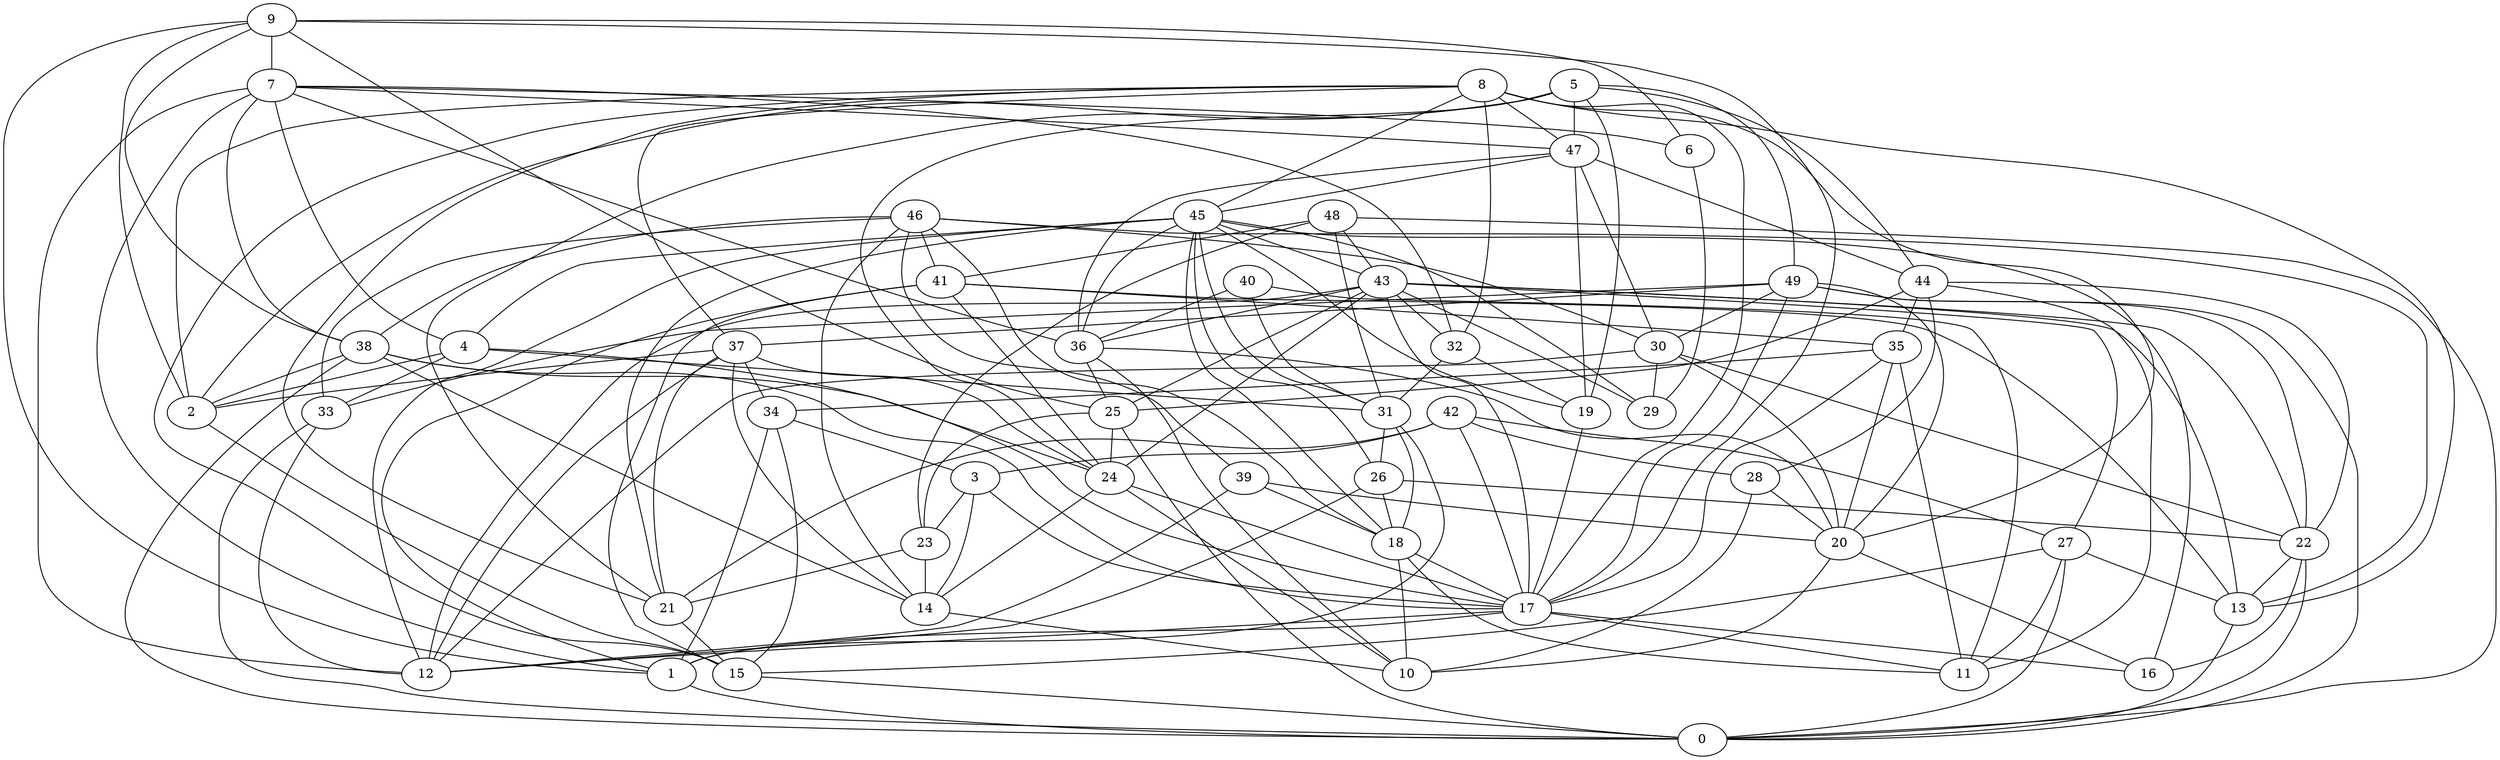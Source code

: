 digraph GG_graph {

subgraph G_graph {
edge [color = black]
"20" -> "10" [dir = none]
"20" -> "16" [dir = none]
"19" -> "17" [dir = none]
"48" -> "31" [dir = none]
"48" -> "43" [dir = none]
"48" -> "0" [dir = none]
"9" -> "6" [dir = none]
"9" -> "1" [dir = none]
"9" -> "17" [dir = none]
"9" -> "7" [dir = none]
"9" -> "2" [dir = none]
"47" -> "36" [dir = none]
"47" -> "44" [dir = none]
"47" -> "19" [dir = none]
"23" -> "14" [dir = none]
"21" -> "15" [dir = none]
"31" -> "26" [dir = none]
"14" -> "10" [dir = none]
"34" -> "3" [dir = none]
"34" -> "1" [dir = none]
"8" -> "47" [dir = none]
"8" -> "32" [dir = none]
"8" -> "21" [dir = none]
"8" -> "37" [dir = none]
"8" -> "20" [dir = none]
"8" -> "17" [dir = none]
"8" -> "15" [dir = none]
"8" -> "45" [dir = none]
"8" -> "2" [dir = none]
"8" -> "13" [dir = none]
"38" -> "2" [dir = none]
"38" -> "0" [dir = none]
"38" -> "14" [dir = none]
"38" -> "17" [dir = none]
"38" -> "24" [dir = none]
"2" -> "15" [dir = none]
"25" -> "24" [dir = none]
"25" -> "0" [dir = none]
"25" -> "23" [dir = none]
"22" -> "13" [dir = none]
"22" -> "16" [dir = none]
"22" -> "0" [dir = none]
"3" -> "14" [dir = none]
"3" -> "17" [dir = none]
"3" -> "23" [dir = none]
"6" -> "29" [dir = none]
"30" -> "12" [dir = none]
"30" -> "22" [dir = none]
"30" -> "20" [dir = none]
"30" -> "29" [dir = none]
"45" -> "29" [dir = none]
"45" -> "18" [dir = none]
"45" -> "12" [dir = none]
"45" -> "4" [dir = none]
"45" -> "43" [dir = none]
"45" -> "19" [dir = none]
"45" -> "26" [dir = none]
"45" -> "36" [dir = none]
"45" -> "21" [dir = none]
"45" -> "16" [dir = none]
"45" -> "31" [dir = none]
"32" -> "31" [dir = none]
"26" -> "18" [dir = none]
"26" -> "12" [dir = none]
"26" -> "22" [dir = none]
"37" -> "2" [dir = none]
"37" -> "34" [dir = none]
"37" -> "14" [dir = none]
"37" -> "24" [dir = none]
"37" -> "21" [dir = none]
"7" -> "1" [dir = none]
"7" -> "38" [dir = none]
"7" -> "6" [dir = none]
"7" -> "32" [dir = none]
"7" -> "4" [dir = none]
"7" -> "47" [dir = none]
"7" -> "36" [dir = none]
"7" -> "12" [dir = none]
"46" -> "33" [dir = none]
"46" -> "41" [dir = none]
"46" -> "18" [dir = none]
"46" -> "30" [dir = none]
"46" -> "39" [dir = none]
"46" -> "14" [dir = none]
"43" -> "12" [dir = none]
"43" -> "29" [dir = none]
"43" -> "25" [dir = none]
"43" -> "13" [dir = none]
"43" -> "27" [dir = none]
"43" -> "17" [dir = none]
"43" -> "24" [dir = none]
"43" -> "22" [dir = none]
"43" -> "36" [dir = none]
"1" -> "0" [dir = none]
"36" -> "20" [dir = none]
"36" -> "10" [dir = none]
"36" -> "25" [dir = none]
"5" -> "44" [dir = none]
"5" -> "47" [dir = none]
"5" -> "49" [dir = none]
"5" -> "21" [dir = none]
"5" -> "24" [dir = none]
"28" -> "20" [dir = none]
"28" -> "10" [dir = none]
"41" -> "35" [dir = none]
"41" -> "13" [dir = none]
"41" -> "24" [dir = none]
"35" -> "11" [dir = none]
"35" -> "20" [dir = none]
"35" -> "34" [dir = none]
"27" -> "13" [dir = none]
"27" -> "11" [dir = none]
"27" -> "0" [dir = none]
"27" -> "15" [dir = none]
"24" -> "17" [dir = none]
"42" -> "3" [dir = none]
"42" -> "21" [dir = none]
"42" -> "17" [dir = none]
"42" -> "27" [dir = none]
"49" -> "37" [dir = none]
"49" -> "20" [dir = none]
"49" -> "0" [dir = none]
"49" -> "30" [dir = none]
"49" -> "22" [dir = none]
"49" -> "33" [dir = none]
"49" -> "17" [dir = none]
"44" -> "28" [dir = none]
"44" -> "22" [dir = none]
"44" -> "11" [dir = none]
"33" -> "12" [dir = none]
"33" -> "0" [dir = none]
"4" -> "31" [dir = none]
"4" -> "17" [dir = none]
"4" -> "2" [dir = none]
"4" -> "33" [dir = none]
"18" -> "17" [dir = none]
"18" -> "11" [dir = none]
"39" -> "20" [dir = none]
"39" -> "18" [dir = none]
"17" -> "12" [dir = none]
"17" -> "16" [dir = none]
"17" -> "11" [dir = none]
"17" -> "1" [dir = none]
"40" -> "36" [dir = none]
"40" -> "31" [dir = none]
"40" -> "11" [dir = none]
"13" -> "0" [dir = none]
"46" -> "13" [dir = none]
"48" -> "23" [dir = none]
"5" -> "2" [dir = none]
"5" -> "19" [dir = none]
"15" -> "0" [dir = none]
"34" -> "15" [dir = none]
"24" -> "10" [dir = none]
"41" -> "1" [dir = none]
"24" -> "14" [dir = none]
"31" -> "18" [dir = none]
"47" -> "30" [dir = none]
"48" -> "41" [dir = none]
"44" -> "35" [dir = none]
"39" -> "12" [dir = none]
"31" -> "1" [dir = none]
"47" -> "45" [dir = none]
"35" -> "17" [dir = none]
"9" -> "38" [dir = none]
"18" -> "10" [dir = none]
"37" -> "12" [dir = none]
"44" -> "25" [dir = none]
"9" -> "25" [dir = none]
"43" -> "32" [dir = none]
"23" -> "21" [dir = none]
"32" -> "19" [dir = none]
"46" -> "38" [dir = none]
"41" -> "15" [dir = none]
"42" -> "28" [dir = none]
}

}
